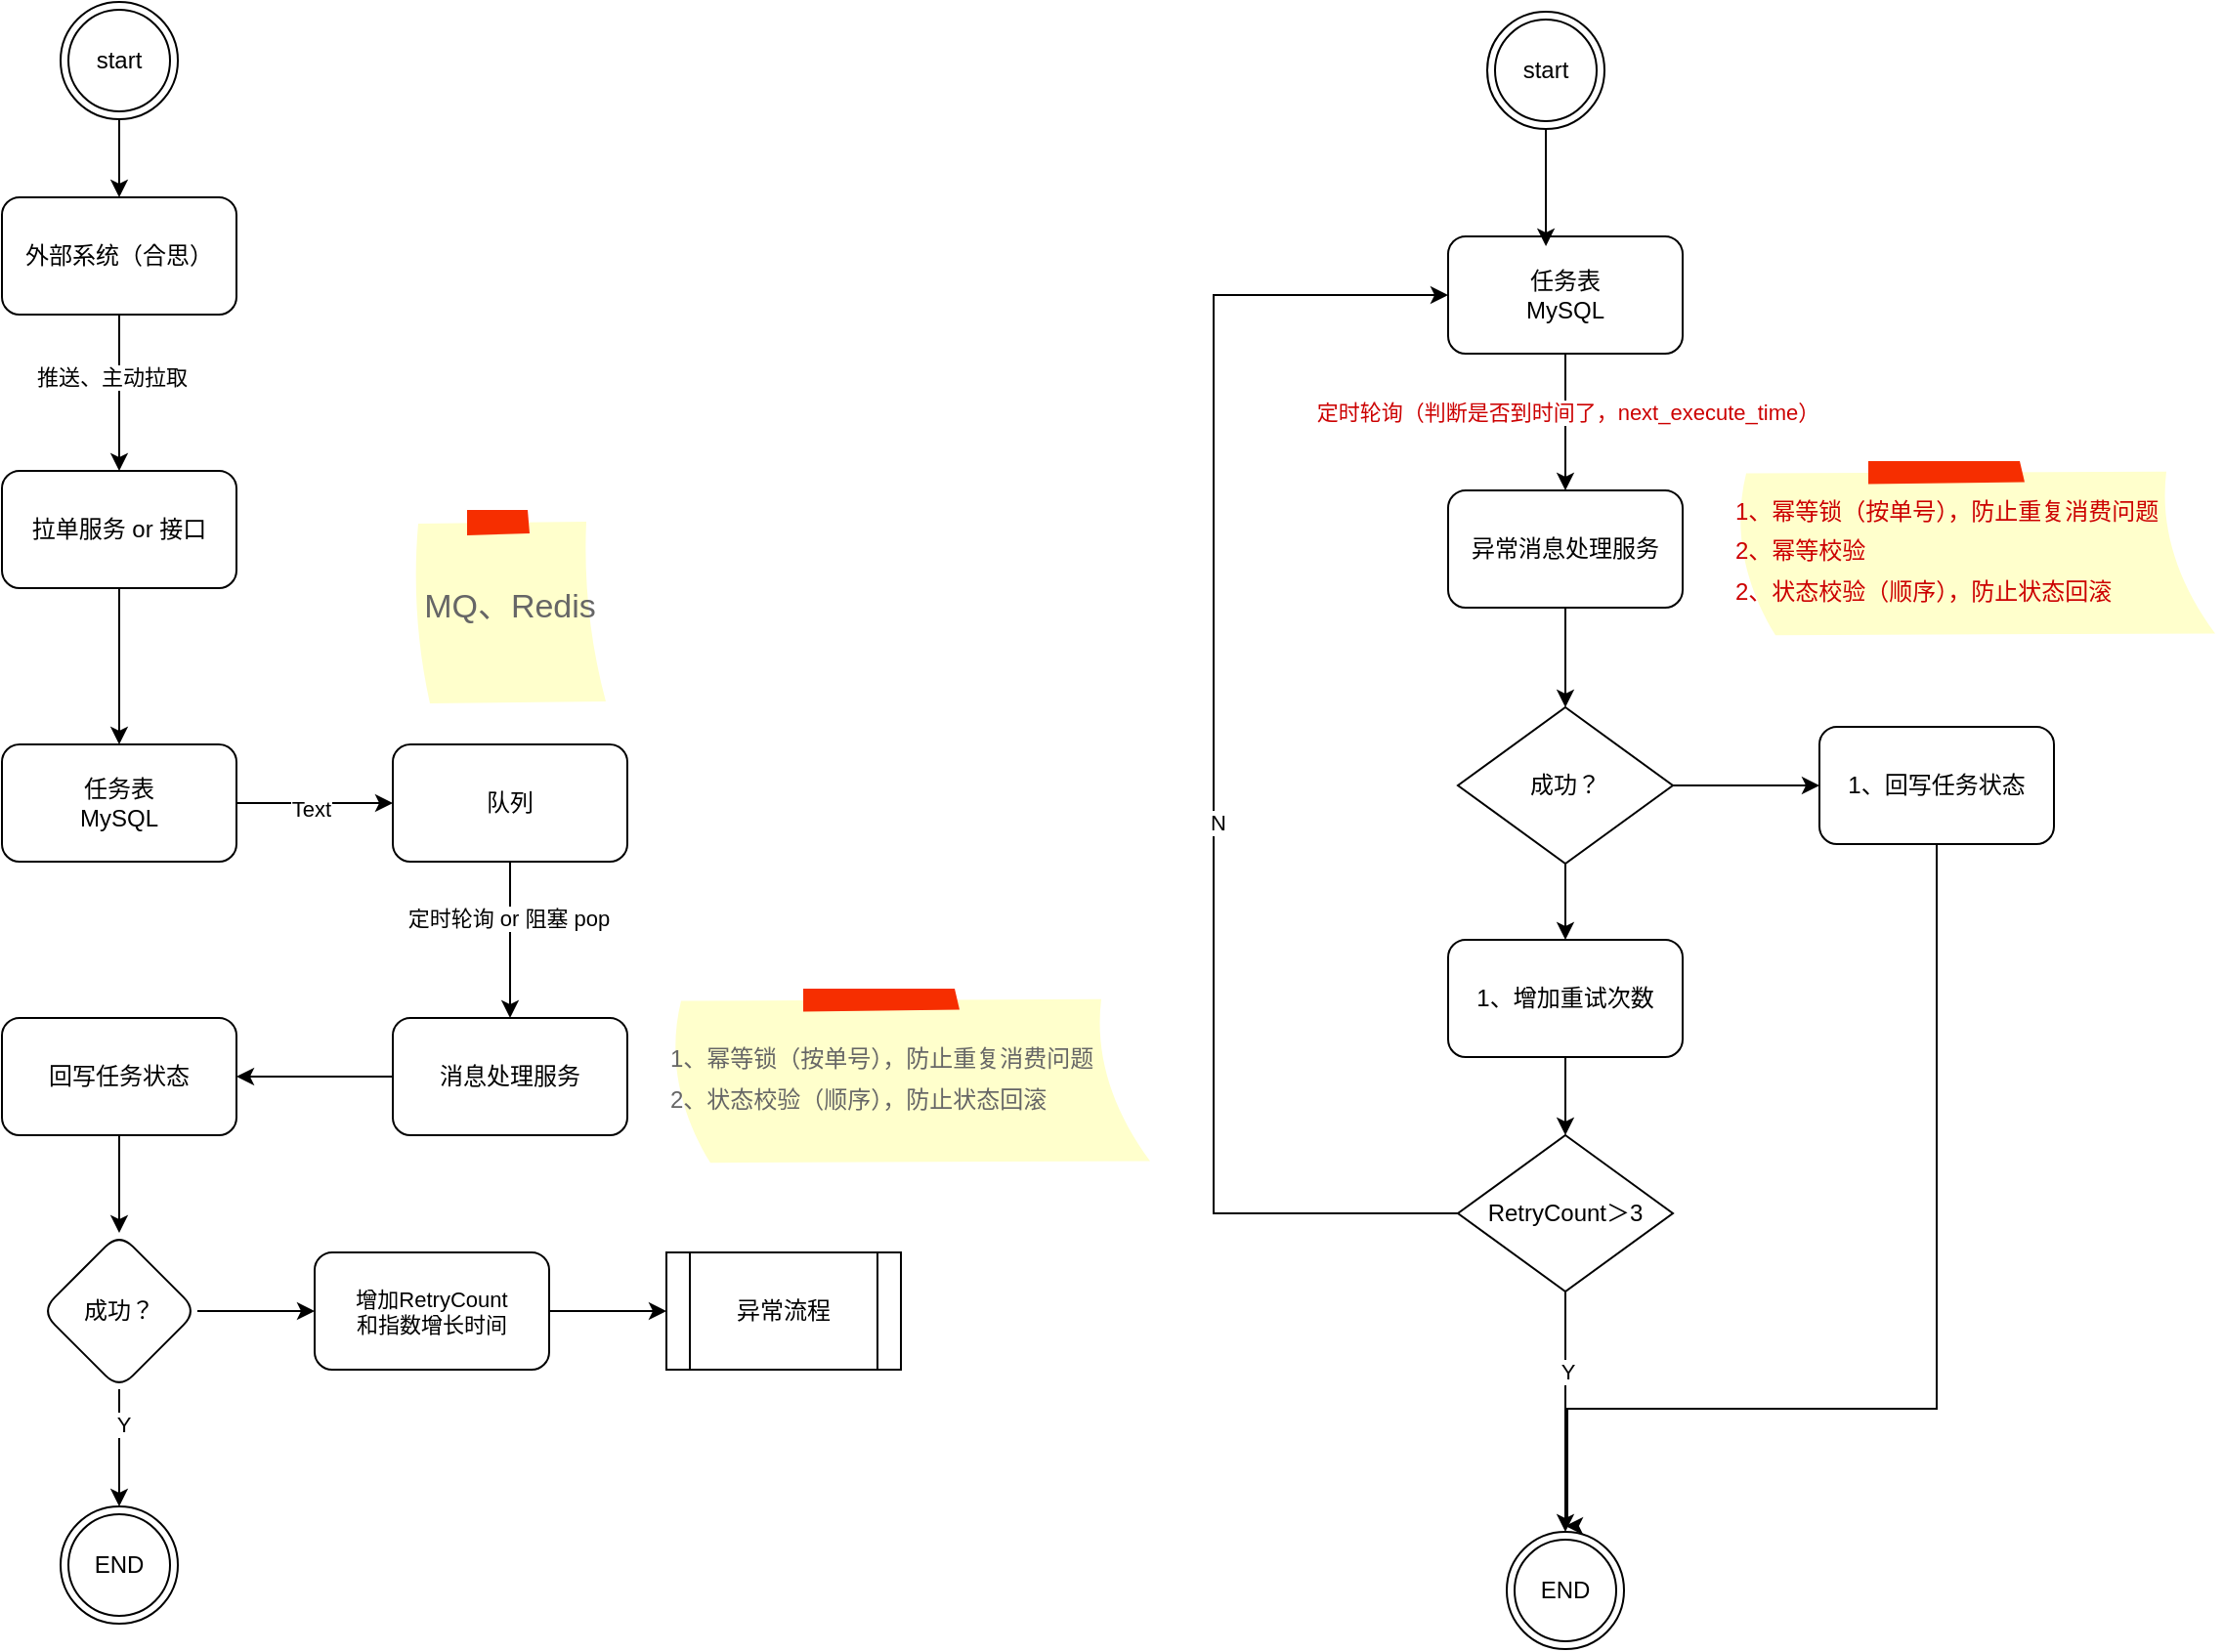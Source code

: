 <mxfile version="26.2.3">
  <diagram name="第 1 页" id="Wp1IoGdNccv3mP3BWe9S">
    <mxGraphModel dx="1428" dy="785" grid="1" gridSize="10" guides="1" tooltips="1" connect="1" arrows="1" fold="1" page="1" pageScale="1" pageWidth="1654" pageHeight="2336" math="0" shadow="0">
      <root>
        <mxCell id="0" />
        <mxCell id="1" parent="0" />
        <mxCell id="u-FvYeE5L0ytRQcUQXWl-4" value="" style="edgeStyle=orthogonalEdgeStyle;rounded=0;orthogonalLoop=1;jettySize=auto;html=1;" edge="1" parent="1" source="u-FvYeE5L0ytRQcUQXWl-1" target="u-FvYeE5L0ytRQcUQXWl-3">
          <mxGeometry relative="1" as="geometry" />
        </mxCell>
        <mxCell id="u-FvYeE5L0ytRQcUQXWl-11" value="推送、主动拉取" style="edgeLabel;html=1;align=center;verticalAlign=middle;resizable=0;points=[];" vertex="1" connectable="0" parent="u-FvYeE5L0ytRQcUQXWl-4">
          <mxGeometry x="-0.2" y="-4" relative="1" as="geometry">
            <mxPoint as="offset" />
          </mxGeometry>
        </mxCell>
        <mxCell id="u-FvYeE5L0ytRQcUQXWl-1" value="外部系统（合思）" style="rounded=1;whiteSpace=wrap;html=1;" vertex="1" parent="1">
          <mxGeometry x="340" y="200" width="120" height="60" as="geometry" />
        </mxCell>
        <mxCell id="u-FvYeE5L0ytRQcUQXWl-6" value="" style="edgeStyle=orthogonalEdgeStyle;rounded=0;orthogonalLoop=1;jettySize=auto;html=1;" edge="1" parent="1" source="u-FvYeE5L0ytRQcUQXWl-3" target="u-FvYeE5L0ytRQcUQXWl-5">
          <mxGeometry relative="1" as="geometry" />
        </mxCell>
        <mxCell id="u-FvYeE5L0ytRQcUQXWl-3" value="拉单服务 or 接口" style="whiteSpace=wrap;html=1;rounded=1;" vertex="1" parent="1">
          <mxGeometry x="340" y="340" width="120" height="60" as="geometry" />
        </mxCell>
        <mxCell id="u-FvYeE5L0ytRQcUQXWl-8" value="" style="edgeStyle=orthogonalEdgeStyle;rounded=0;orthogonalLoop=1;jettySize=auto;html=1;" edge="1" parent="1" source="u-FvYeE5L0ytRQcUQXWl-5" target="u-FvYeE5L0ytRQcUQXWl-7">
          <mxGeometry relative="1" as="geometry" />
        </mxCell>
        <mxCell id="u-FvYeE5L0ytRQcUQXWl-20" value="Text" style="edgeLabel;html=1;align=center;verticalAlign=middle;resizable=0;points=[];" vertex="1" connectable="0" parent="u-FvYeE5L0ytRQcUQXWl-8">
          <mxGeometry x="-0.05" y="-3" relative="1" as="geometry">
            <mxPoint as="offset" />
          </mxGeometry>
        </mxCell>
        <mxCell id="u-FvYeE5L0ytRQcUQXWl-5" value="任务表&lt;div&gt;MySQL&lt;/div&gt;" style="whiteSpace=wrap;html=1;rounded=1;" vertex="1" parent="1">
          <mxGeometry x="340" y="480" width="120" height="60" as="geometry" />
        </mxCell>
        <mxCell id="u-FvYeE5L0ytRQcUQXWl-10" value="" style="edgeStyle=orthogonalEdgeStyle;rounded=0;orthogonalLoop=1;jettySize=auto;html=1;" edge="1" parent="1" source="u-FvYeE5L0ytRQcUQXWl-7" target="u-FvYeE5L0ytRQcUQXWl-9">
          <mxGeometry relative="1" as="geometry" />
        </mxCell>
        <mxCell id="u-FvYeE5L0ytRQcUQXWl-15" value="定时轮询 or 阻塞 pop" style="edgeLabel;html=1;align=center;verticalAlign=middle;resizable=0;points=[];" vertex="1" connectable="0" parent="u-FvYeE5L0ytRQcUQXWl-10">
          <mxGeometry x="-0.275" y="-1" relative="1" as="geometry">
            <mxPoint as="offset" />
          </mxGeometry>
        </mxCell>
        <mxCell id="u-FvYeE5L0ytRQcUQXWl-7" value="队列" style="whiteSpace=wrap;html=1;rounded=1;" vertex="1" parent="1">
          <mxGeometry x="540" y="480" width="120" height="60" as="geometry" />
        </mxCell>
        <mxCell id="u-FvYeE5L0ytRQcUQXWl-18" value="" style="edgeStyle=orthogonalEdgeStyle;rounded=0;orthogonalLoop=1;jettySize=auto;html=1;" edge="1" parent="1" source="u-FvYeE5L0ytRQcUQXWl-9" target="u-FvYeE5L0ytRQcUQXWl-17">
          <mxGeometry relative="1" as="geometry" />
        </mxCell>
        <mxCell id="u-FvYeE5L0ytRQcUQXWl-9" value="消息处理服务" style="whiteSpace=wrap;html=1;rounded=1;" vertex="1" parent="1">
          <mxGeometry x="540" y="620" width="120" height="60" as="geometry" />
        </mxCell>
        <mxCell id="u-FvYeE5L0ytRQcUQXWl-13" value="MQ、Redis" style="strokeWidth=1;shadow=0;dashed=0;align=center;html=1;shape=mxgraph.mockup.text.stickyNote2;fontColor=#666666;mainText=;fontSize=17;whiteSpace=wrap;fillColor=#ffffcc;strokeColor=#F62E00;" vertex="1" parent="1">
          <mxGeometry x="550" y="360" width="100" height="100" as="geometry" />
        </mxCell>
        <mxCell id="u-FvYeE5L0ytRQcUQXWl-16" value="&lt;font style=&quot;font-size: 12px;&quot;&gt;1、幂等锁（按单号），防止重复消费问题&lt;/font&gt;&lt;div&gt;&lt;font style=&quot;font-size: 12px;&quot;&gt;2、状态校验（顺序），防止状态回滚&lt;/font&gt;&lt;/div&gt;" style="strokeWidth=1;shadow=0;dashed=0;align=left;html=1;shape=mxgraph.mockup.text.stickyNote2;fontColor=#666666;mainText=;fontSize=17;whiteSpace=wrap;fillColor=#ffffcc;strokeColor=#F62E00;" vertex="1" parent="1">
          <mxGeometry x="680" y="605" width="250" height="90" as="geometry" />
        </mxCell>
        <mxCell id="u-FvYeE5L0ytRQcUQXWl-48" value="" style="edgeStyle=orthogonalEdgeStyle;rounded=0;orthogonalLoop=1;jettySize=auto;html=1;" edge="1" parent="1" source="u-FvYeE5L0ytRQcUQXWl-17" target="u-FvYeE5L0ytRQcUQXWl-47">
          <mxGeometry relative="1" as="geometry" />
        </mxCell>
        <mxCell id="u-FvYeE5L0ytRQcUQXWl-17" value="回写任务状态" style="whiteSpace=wrap;html=1;rounded=1;" vertex="1" parent="1">
          <mxGeometry x="340" y="620" width="120" height="60" as="geometry" />
        </mxCell>
        <mxCell id="u-FvYeE5L0ytRQcUQXWl-22" value="END" style="ellipse;shape=doubleEllipse;html=1;dashed=0;whiteSpace=wrap;aspect=fixed;" vertex="1" parent="1">
          <mxGeometry x="370" y="870" width="60" height="60" as="geometry" />
        </mxCell>
        <mxCell id="u-FvYeE5L0ytRQcUQXWl-25" style="edgeStyle=orthogonalEdgeStyle;rounded=0;orthogonalLoop=1;jettySize=auto;html=1;exitX=0.5;exitY=1;exitDx=0;exitDy=0;entryX=0.5;entryY=0;entryDx=0;entryDy=0;" edge="1" parent="1" source="u-FvYeE5L0ytRQcUQXWl-24" target="u-FvYeE5L0ytRQcUQXWl-1">
          <mxGeometry relative="1" as="geometry" />
        </mxCell>
        <mxCell id="u-FvYeE5L0ytRQcUQXWl-24" value="start" style="ellipse;shape=doubleEllipse;html=1;dashed=0;whiteSpace=wrap;aspect=fixed;" vertex="1" parent="1">
          <mxGeometry x="370" y="100" width="60" height="60" as="geometry" />
        </mxCell>
        <mxCell id="u-FvYeE5L0ytRQcUQXWl-86" style="edgeStyle=orthogonalEdgeStyle;rounded=0;orthogonalLoop=1;jettySize=auto;html=1;exitX=0.5;exitY=1;exitDx=0;exitDy=0;" edge="1" parent="1" source="u-FvYeE5L0ytRQcUQXWl-33" target="u-FvYeE5L0ytRQcUQXWl-38">
          <mxGeometry relative="1" as="geometry" />
        </mxCell>
        <mxCell id="u-FvYeE5L0ytRQcUQXWl-87" value="&lt;span style=&quot;color: rgb(204, 0, 0);&quot;&gt;定时轮询（判断是否到时间了，next_execute_time）&lt;/span&gt;" style="edgeLabel;html=1;align=center;verticalAlign=middle;resizable=0;points=[];" vertex="1" connectable="0" parent="u-FvYeE5L0ytRQcUQXWl-86">
          <mxGeometry x="-0.143" y="1" relative="1" as="geometry">
            <mxPoint as="offset" />
          </mxGeometry>
        </mxCell>
        <mxCell id="u-FvYeE5L0ytRQcUQXWl-33" value="任务表&lt;div&gt;MySQL&lt;/div&gt;" style="whiteSpace=wrap;html=1;rounded=1;" vertex="1" parent="1">
          <mxGeometry x="1080" y="220" width="120" height="60" as="geometry" />
        </mxCell>
        <mxCell id="u-FvYeE5L0ytRQcUQXWl-85" style="edgeStyle=orthogonalEdgeStyle;rounded=0;orthogonalLoop=1;jettySize=auto;html=1;exitX=0.5;exitY=1;exitDx=0;exitDy=0;entryX=0.5;entryY=0;entryDx=0;entryDy=0;" edge="1" parent="1" source="u-FvYeE5L0ytRQcUQXWl-38" target="u-FvYeE5L0ytRQcUQXWl-71">
          <mxGeometry relative="1" as="geometry" />
        </mxCell>
        <mxCell id="u-FvYeE5L0ytRQcUQXWl-38" value="异常消息处理服务" style="whiteSpace=wrap;html=1;rounded=1;" vertex="1" parent="1">
          <mxGeometry x="1080" y="350" width="120" height="60" as="geometry" />
        </mxCell>
        <mxCell id="u-FvYeE5L0ytRQcUQXWl-40" value="&lt;font style=&quot;font-size: 12px; color: rgb(204, 0, 0);&quot;&gt;1、幂等锁（按单号），防止重复消费问题&lt;/font&gt;&lt;div&gt;&lt;span style=&quot;font-size: 12px;&quot;&gt;&lt;font style=&quot;color: rgb(204, 0, 0);&quot;&gt;2、幂等校验&lt;br&gt;&lt;/font&gt;&lt;/span&gt;&lt;div&gt;&lt;font style=&quot;font-size: 12px; color: rgb(204, 0, 0);&quot;&gt;2、状态校验（顺序），防止状态回滚&lt;/font&gt;&lt;/div&gt;&lt;/div&gt;" style="strokeWidth=1;shadow=0;dashed=0;align=left;html=1;shape=mxgraph.mockup.text.stickyNote2;fontColor=#666666;mainText=;fontSize=17;whiteSpace=wrap;fillColor=#ffffcc;strokeColor=#F62E00;" vertex="1" parent="1">
          <mxGeometry x="1225" y="335" width="250" height="90" as="geometry" />
        </mxCell>
        <mxCell id="u-FvYeE5L0ytRQcUQXWl-44" style="edgeStyle=orthogonalEdgeStyle;rounded=0;orthogonalLoop=1;jettySize=auto;html=1;exitX=0.5;exitY=1;exitDx=0;exitDy=0;entryX=0.417;entryY=0.083;entryDx=0;entryDy=0;entryPerimeter=0;" edge="1" parent="1" source="u-FvYeE5L0ytRQcUQXWl-45" target="u-FvYeE5L0ytRQcUQXWl-33">
          <mxGeometry relative="1" as="geometry">
            <mxPoint x="1130" y="205" as="targetPoint" />
          </mxGeometry>
        </mxCell>
        <mxCell id="u-FvYeE5L0ytRQcUQXWl-45" value="start" style="ellipse;shape=doubleEllipse;html=1;dashed=0;whiteSpace=wrap;aspect=fixed;" vertex="1" parent="1">
          <mxGeometry x="1100" y="105" width="60" height="60" as="geometry" />
        </mxCell>
        <mxCell id="u-FvYeE5L0ytRQcUQXWl-50" style="edgeStyle=orthogonalEdgeStyle;rounded=0;orthogonalLoop=1;jettySize=auto;html=1;exitX=0.5;exitY=1;exitDx=0;exitDy=0;entryX=0.5;entryY=0;entryDx=0;entryDy=0;" edge="1" parent="1" source="u-FvYeE5L0ytRQcUQXWl-47" target="u-FvYeE5L0ytRQcUQXWl-22">
          <mxGeometry relative="1" as="geometry" />
        </mxCell>
        <mxCell id="u-FvYeE5L0ytRQcUQXWl-66" value="Y" style="edgeLabel;html=1;align=center;verticalAlign=middle;resizable=0;points=[];" vertex="1" connectable="0" parent="u-FvYeE5L0ytRQcUQXWl-50">
          <mxGeometry x="-0.4" y="2" relative="1" as="geometry">
            <mxPoint as="offset" />
          </mxGeometry>
        </mxCell>
        <mxCell id="u-FvYeE5L0ytRQcUQXWl-68" value="" style="edgeStyle=orthogonalEdgeStyle;rounded=0;orthogonalLoop=1;jettySize=auto;html=1;" edge="1" parent="1" source="u-FvYeE5L0ytRQcUQXWl-47" target="u-FvYeE5L0ytRQcUQXWl-67">
          <mxGeometry relative="1" as="geometry" />
        </mxCell>
        <mxCell id="u-FvYeE5L0ytRQcUQXWl-47" value="成功？" style="rhombus;whiteSpace=wrap;html=1;rounded=1;" vertex="1" parent="1">
          <mxGeometry x="360" y="730" width="80" height="80" as="geometry" />
        </mxCell>
        <mxCell id="u-FvYeE5L0ytRQcUQXWl-49" value="异常流程" style="shape=process;whiteSpace=wrap;html=1;backgroundOutline=1;" vertex="1" parent="1">
          <mxGeometry x="680" y="740" width="120" height="60" as="geometry" />
        </mxCell>
        <mxCell id="u-FvYeE5L0ytRQcUQXWl-55" value="END" style="ellipse;shape=doubleEllipse;html=1;dashed=0;whiteSpace=wrap;aspect=fixed;" vertex="1" parent="1">
          <mxGeometry x="1110" y="883" width="60" height="60" as="geometry" />
        </mxCell>
        <mxCell id="u-FvYeE5L0ytRQcUQXWl-77" style="edgeStyle=orthogonalEdgeStyle;rounded=0;orthogonalLoop=1;jettySize=auto;html=1;exitX=0.5;exitY=1;exitDx=0;exitDy=0;" edge="1" parent="1" source="u-FvYeE5L0ytRQcUQXWl-57" target="u-FvYeE5L0ytRQcUQXWl-55">
          <mxGeometry relative="1" as="geometry" />
        </mxCell>
        <mxCell id="u-FvYeE5L0ytRQcUQXWl-79" value="Y" style="edgeLabel;html=1;align=center;verticalAlign=middle;resizable=0;points=[];" vertex="1" connectable="0" parent="u-FvYeE5L0ytRQcUQXWl-77">
          <mxGeometry x="-0.333" y="1" relative="1" as="geometry">
            <mxPoint as="offset" />
          </mxGeometry>
        </mxCell>
        <mxCell id="u-FvYeE5L0ytRQcUQXWl-78" style="edgeStyle=orthogonalEdgeStyle;rounded=0;orthogonalLoop=1;jettySize=auto;html=1;exitX=0;exitY=0.5;exitDx=0;exitDy=0;entryX=0;entryY=0.5;entryDx=0;entryDy=0;" edge="1" parent="1" source="u-FvYeE5L0ytRQcUQXWl-57" target="u-FvYeE5L0ytRQcUQXWl-33">
          <mxGeometry relative="1" as="geometry">
            <Array as="points">
              <mxPoint x="960" y="720" />
              <mxPoint x="960" y="250" />
            </Array>
          </mxGeometry>
        </mxCell>
        <mxCell id="u-FvYeE5L0ytRQcUQXWl-80" value="N" style="edgeLabel;html=1;align=center;verticalAlign=middle;resizable=0;points=[];" vertex="1" connectable="0" parent="u-FvYeE5L0ytRQcUQXWl-78">
          <mxGeometry x="-0.091" y="-2" relative="1" as="geometry">
            <mxPoint as="offset" />
          </mxGeometry>
        </mxCell>
        <mxCell id="u-FvYeE5L0ytRQcUQXWl-57" value="RetryCount＞3" style="rhombus;whiteSpace=wrap;html=1;" vertex="1" parent="1">
          <mxGeometry x="1085" y="680" width="110" height="80" as="geometry" />
        </mxCell>
        <mxCell id="u-FvYeE5L0ytRQcUQXWl-69" style="edgeStyle=orthogonalEdgeStyle;rounded=0;orthogonalLoop=1;jettySize=auto;html=1;exitX=1;exitY=0.5;exitDx=0;exitDy=0;" edge="1" parent="1" source="u-FvYeE5L0ytRQcUQXWl-67" target="u-FvYeE5L0ytRQcUQXWl-49">
          <mxGeometry relative="1" as="geometry" />
        </mxCell>
        <mxCell id="u-FvYeE5L0ytRQcUQXWl-67" value="&lt;span style=&quot;font-size: 11px; text-wrap-mode: nowrap; background-color: rgb(255, 255, 255);&quot;&gt;增加RetryCount&lt;/span&gt;&lt;div style=&quot;font-size: 11px; text-wrap-mode: nowrap;&quot;&gt;和指数增长时间&lt;/div&gt;" style="whiteSpace=wrap;html=1;rounded=1;" vertex="1" parent="1">
          <mxGeometry x="500" y="740" width="120" height="60" as="geometry" />
        </mxCell>
        <mxCell id="u-FvYeE5L0ytRQcUQXWl-91" style="edgeStyle=orthogonalEdgeStyle;rounded=0;orthogonalLoop=1;jettySize=auto;html=1;exitX=0.5;exitY=1;exitDx=0;exitDy=0;" edge="1" parent="1" source="u-FvYeE5L0ytRQcUQXWl-70">
          <mxGeometry relative="1" as="geometry">
            <mxPoint x="1140" y="880" as="targetPoint" />
            <Array as="points">
              <mxPoint x="1330" y="820" />
              <mxPoint x="1141" y="820" />
            </Array>
          </mxGeometry>
        </mxCell>
        <mxCell id="u-FvYeE5L0ytRQcUQXWl-70" value="1、回写任务状态" style="whiteSpace=wrap;html=1;rounded=1;" vertex="1" parent="1">
          <mxGeometry x="1270" y="471" width="120" height="60" as="geometry" />
        </mxCell>
        <mxCell id="u-FvYeE5L0ytRQcUQXWl-88" style="edgeStyle=orthogonalEdgeStyle;rounded=0;orthogonalLoop=1;jettySize=auto;html=1;exitX=1;exitY=0.5;exitDx=0;exitDy=0;" edge="1" parent="1" source="u-FvYeE5L0ytRQcUQXWl-71" target="u-FvYeE5L0ytRQcUQXWl-70">
          <mxGeometry relative="1" as="geometry" />
        </mxCell>
        <mxCell id="u-FvYeE5L0ytRQcUQXWl-90" style="edgeStyle=orthogonalEdgeStyle;rounded=0;orthogonalLoop=1;jettySize=auto;html=1;exitX=0.5;exitY=1;exitDx=0;exitDy=0;entryX=0.5;entryY=0;entryDx=0;entryDy=0;" edge="1" parent="1" source="u-FvYeE5L0ytRQcUQXWl-71" target="u-FvYeE5L0ytRQcUQXWl-73">
          <mxGeometry relative="1" as="geometry" />
        </mxCell>
        <mxCell id="u-FvYeE5L0ytRQcUQXWl-71" value="成功？" style="rhombus;whiteSpace=wrap;html=1;" vertex="1" parent="1">
          <mxGeometry x="1085" y="461" width="110" height="80" as="geometry" />
        </mxCell>
        <mxCell id="u-FvYeE5L0ytRQcUQXWl-76" style="edgeStyle=orthogonalEdgeStyle;rounded=0;orthogonalLoop=1;jettySize=auto;html=1;exitX=0.5;exitY=1;exitDx=0;exitDy=0;entryX=0.5;entryY=0;entryDx=0;entryDy=0;" edge="1" parent="1" source="u-FvYeE5L0ytRQcUQXWl-73" target="u-FvYeE5L0ytRQcUQXWl-57">
          <mxGeometry relative="1" as="geometry" />
        </mxCell>
        <mxCell id="u-FvYeE5L0ytRQcUQXWl-73" value="&lt;div&gt;1、增加重试次数&lt;/div&gt;" style="whiteSpace=wrap;html=1;rounded=1;" vertex="1" parent="1">
          <mxGeometry x="1080" y="580" width="120" height="60" as="geometry" />
        </mxCell>
      </root>
    </mxGraphModel>
  </diagram>
</mxfile>
